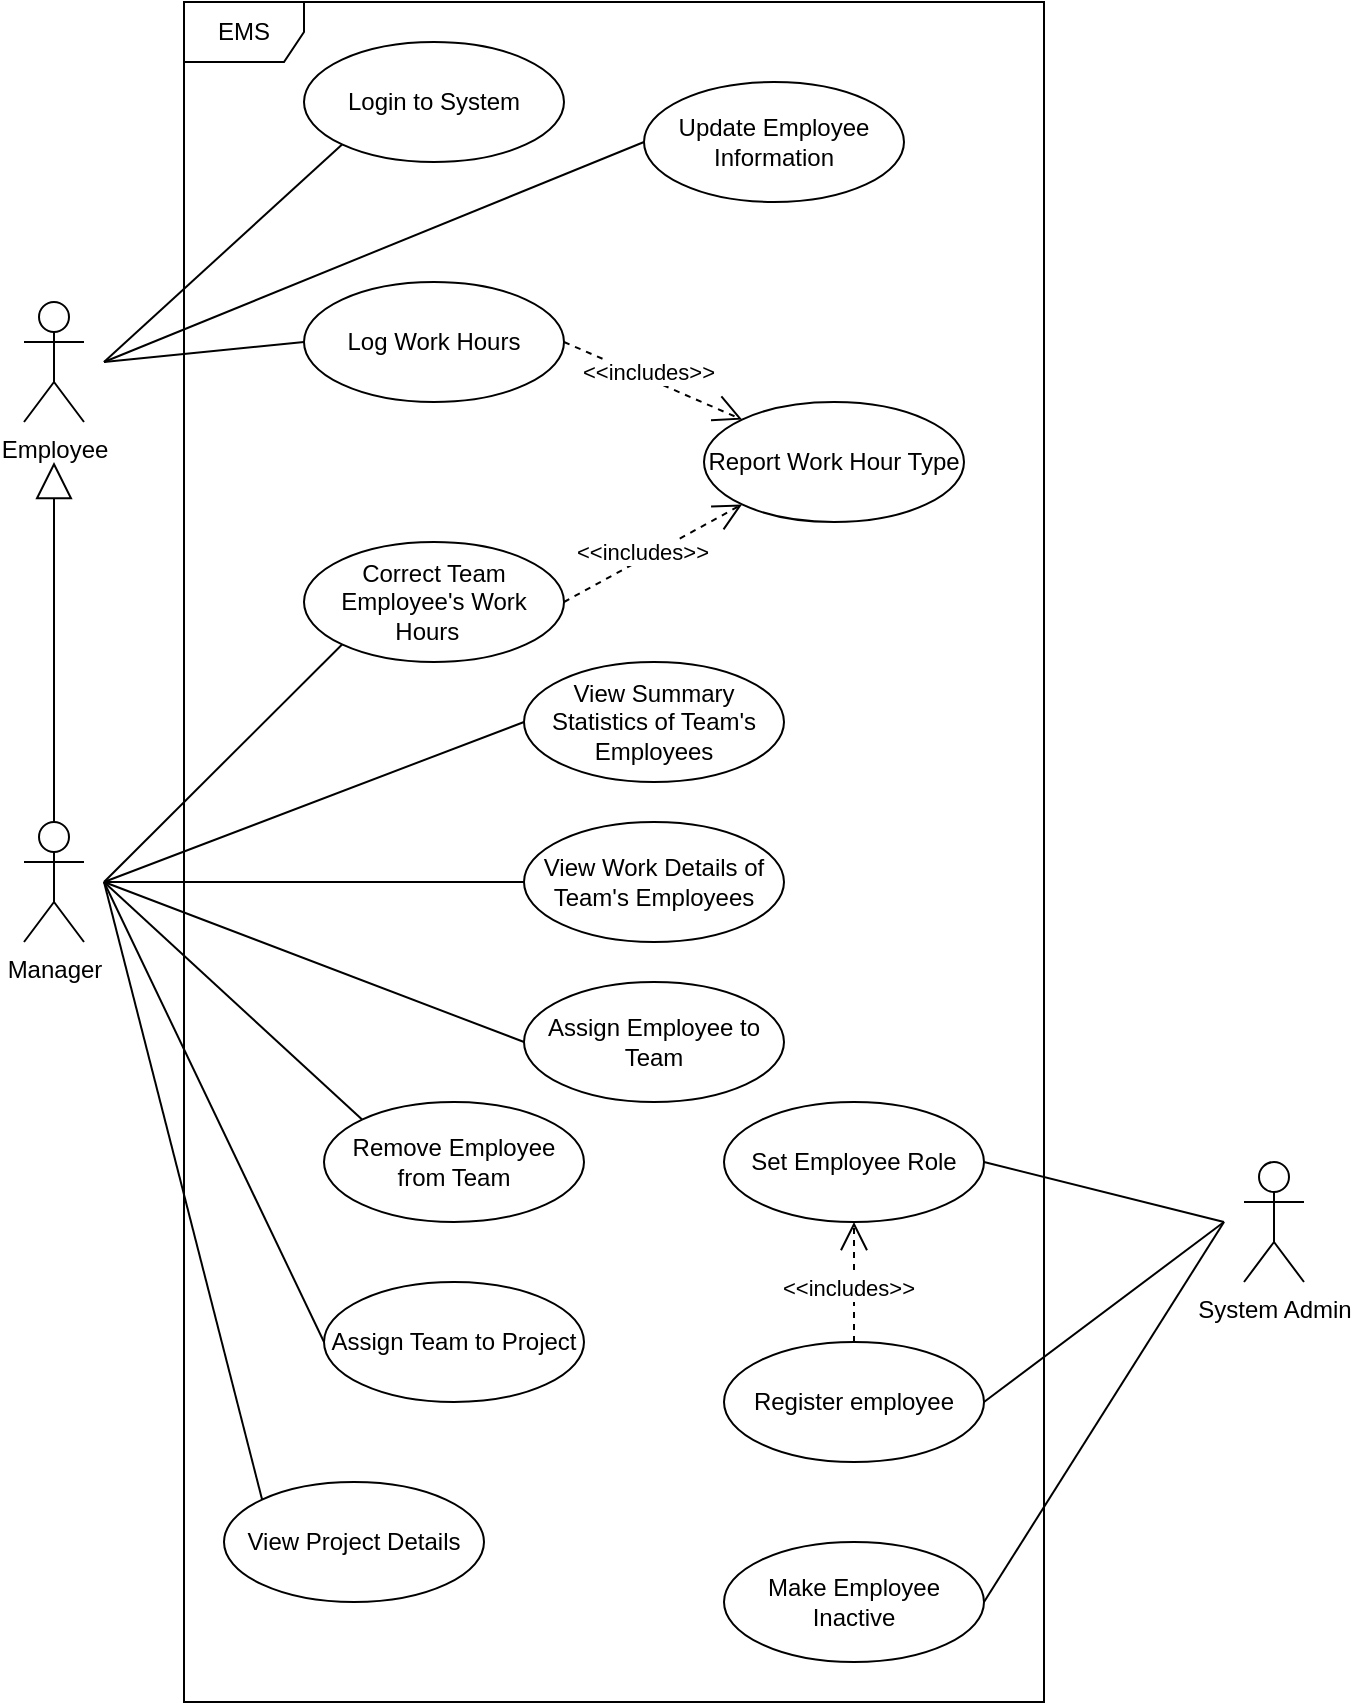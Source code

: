 <mxfile version="20.5.1" type="device"><diagram id="zbnNdGW0LnisHM2MWogb" name="Page-1"><mxGraphModel dx="1422" dy="794" grid="1" gridSize="10" guides="1" tooltips="1" connect="1" arrows="1" fold="1" page="1" pageScale="1" pageWidth="850" pageHeight="1100" math="0" shadow="0"><root><mxCell id="0"/><mxCell id="1" parent="0"/><mxCell id="LAaBeZp6N3uQLCw5bnu8-38" value="EMS" style="shape=umlFrame;whiteSpace=wrap;html=1;" parent="1" vertex="1"><mxGeometry x="290" y="20" width="430" height="850" as="geometry"/></mxCell><mxCell id="LAaBeZp6N3uQLCw5bnu8-1" value="Employee" style="shape=umlActor;verticalLabelPosition=bottom;verticalAlign=top;html=1;outlineConnect=0;" parent="1" vertex="1"><mxGeometry x="210" y="170" width="30" height="60" as="geometry"/></mxCell><mxCell id="LAaBeZp6N3uQLCw5bnu8-2" value="Manager" style="shape=umlActor;verticalLabelPosition=bottom;verticalAlign=top;html=1;outlineConnect=0;" parent="1" vertex="1"><mxGeometry x="210" y="430" width="30" height="60" as="geometry"/></mxCell><mxCell id="LAaBeZp6N3uQLCw5bnu8-3" value="System Admin" style="shape=umlActor;verticalLabelPosition=bottom;verticalAlign=top;html=1;outlineConnect=0;" parent="1" vertex="1"><mxGeometry x="820" y="600" width="30" height="60" as="geometry"/></mxCell><mxCell id="LAaBeZp6N3uQLCw5bnu8-5" value="Register employee" style="ellipse;whiteSpace=wrap;html=1;" parent="1" vertex="1"><mxGeometry x="560" y="690" width="130" height="60" as="geometry"/></mxCell><mxCell id="LAaBeZp6N3uQLCw5bnu8-6" value="" style="endArrow=block;endSize=16;endFill=0;html=1;rounded=0;exitX=0.5;exitY=0;exitDx=0;exitDy=0;exitPerimeter=0;" parent="1" source="LAaBeZp6N3uQLCw5bnu8-2" edge="1"><mxGeometry width="160" relative="1" as="geometry"><mxPoint x="310" y="410" as="sourcePoint"/><mxPoint x="225" y="250" as="targetPoint"/></mxGeometry></mxCell><mxCell id="LAaBeZp6N3uQLCw5bnu8-9" value="" style="endArrow=none;html=1;rounded=0;exitX=1;exitY=0.5;exitDx=0;exitDy=0;" parent="1" source="LAaBeZp6N3uQLCw5bnu8-5" edge="1"><mxGeometry width="50" height="50" relative="1" as="geometry"><mxPoint x="730" y="700" as="sourcePoint"/><mxPoint x="810" y="630" as="targetPoint"/></mxGeometry></mxCell><mxCell id="LAaBeZp6N3uQLCw5bnu8-10" value="Set Employee Role" style="ellipse;whiteSpace=wrap;html=1;" parent="1" vertex="1"><mxGeometry x="560" y="570" width="130" height="60" as="geometry"/></mxCell><mxCell id="LAaBeZp6N3uQLCw5bnu8-11" value="" style="endArrow=none;html=1;rounded=0;exitX=1;exitY=0.5;exitDx=0;exitDy=0;" parent="1" source="LAaBeZp6N3uQLCw5bnu8-10" edge="1"><mxGeometry width="50" height="50" relative="1" as="geometry"><mxPoint x="730" y="630" as="sourcePoint"/><mxPoint x="810" y="630" as="targetPoint"/></mxGeometry></mxCell><mxCell id="LAaBeZp6N3uQLCw5bnu8-12" value="Assign Employee to Team" style="ellipse;whiteSpace=wrap;html=1;" parent="1" vertex="1"><mxGeometry x="460" y="510" width="130" height="60" as="geometry"/></mxCell><mxCell id="LAaBeZp6N3uQLCw5bnu8-13" value="" style="endArrow=none;html=1;rounded=0;exitX=0;exitY=0.5;exitDx=0;exitDy=0;" parent="1" source="LAaBeZp6N3uQLCw5bnu8-12" edge="1"><mxGeometry width="50" height="50" relative="1" as="geometry"><mxPoint x="430" y="540" as="sourcePoint"/><mxPoint x="250" y="460" as="targetPoint"/></mxGeometry></mxCell><mxCell id="LAaBeZp6N3uQLCw5bnu8-14" value="Remove Employee from Team" style="ellipse;whiteSpace=wrap;html=1;" parent="1" vertex="1"><mxGeometry x="360" y="570" width="130" height="60" as="geometry"/></mxCell><mxCell id="LAaBeZp6N3uQLCw5bnu8-15" value="" style="endArrow=none;html=1;rounded=0;exitX=0;exitY=0;exitDx=0;exitDy=0;" parent="1" source="LAaBeZp6N3uQLCw5bnu8-14" edge="1"><mxGeometry width="50" height="50" relative="1" as="geometry"><mxPoint x="320" y="630" as="sourcePoint"/><mxPoint x="250" y="460" as="targetPoint"/></mxGeometry></mxCell><mxCell id="LAaBeZp6N3uQLCw5bnu8-16" value="Make Employee Inactive" style="ellipse;whiteSpace=wrap;html=1;" parent="1" vertex="1"><mxGeometry x="560" y="790" width="130" height="60" as="geometry"/></mxCell><mxCell id="LAaBeZp6N3uQLCw5bnu8-17" value="" style="endArrow=none;html=1;rounded=0;exitX=1;exitY=0.5;exitDx=0;exitDy=0;" parent="1" source="LAaBeZp6N3uQLCw5bnu8-16" edge="1"><mxGeometry width="50" height="50" relative="1" as="geometry"><mxPoint x="730" y="780" as="sourcePoint"/><mxPoint x="810" y="630" as="targetPoint"/></mxGeometry></mxCell><mxCell id="LAaBeZp6N3uQLCw5bnu8-18" value="Update Employee Information" style="ellipse;whiteSpace=wrap;html=1;" parent="1" vertex="1"><mxGeometry x="520" y="60" width="130" height="60" as="geometry"/></mxCell><mxCell id="LAaBeZp6N3uQLCw5bnu8-19" value="" style="endArrow=none;html=1;rounded=0;exitX=0;exitY=0.5;exitDx=0;exitDy=0;" parent="1" source="LAaBeZp6N3uQLCw5bnu8-18" edge="1"><mxGeometry width="50" height="50" relative="1" as="geometry"><mxPoint x="490" y="90" as="sourcePoint"/><mxPoint x="250" y="200" as="targetPoint"/></mxGeometry></mxCell><mxCell id="LAaBeZp6N3uQLCw5bnu8-20" value="Log Work Hours" style="ellipse;whiteSpace=wrap;html=1;" parent="1" vertex="1"><mxGeometry x="350" y="160" width="130" height="60" as="geometry"/></mxCell><mxCell id="LAaBeZp6N3uQLCw5bnu8-21" value="" style="endArrow=none;html=1;rounded=0;exitX=0;exitY=0.5;exitDx=0;exitDy=0;" parent="1" source="LAaBeZp6N3uQLCw5bnu8-20" edge="1"><mxGeometry width="50" height="50" relative="1" as="geometry"><mxPoint x="320" y="190" as="sourcePoint"/><mxPoint x="250" y="200" as="targetPoint"/></mxGeometry></mxCell><mxCell id="LAaBeZp6N3uQLCw5bnu8-22" value="View Work Details of Team's Employees" style="ellipse;whiteSpace=wrap;html=1;" parent="1" vertex="1"><mxGeometry x="460" y="430" width="130" height="60" as="geometry"/></mxCell><mxCell id="LAaBeZp6N3uQLCw5bnu8-23" value="" style="endArrow=none;html=1;rounded=0;exitX=0;exitY=0.5;exitDx=0;exitDy=0;" parent="1" source="LAaBeZp6N3uQLCw5bnu8-22" edge="1"><mxGeometry width="50" height="50" relative="1" as="geometry"><mxPoint x="430" y="460" as="sourcePoint"/><mxPoint x="250" y="460" as="targetPoint"/></mxGeometry></mxCell><mxCell id="LAaBeZp6N3uQLCw5bnu8-24" value="View Summary Statistics of Team's Employees" style="ellipse;whiteSpace=wrap;html=1;" parent="1" vertex="1"><mxGeometry x="460" y="350" width="130" height="60" as="geometry"/></mxCell><mxCell id="LAaBeZp6N3uQLCw5bnu8-25" value="" style="endArrow=none;html=1;rounded=0;exitX=0;exitY=0.5;exitDx=0;exitDy=0;" parent="1" source="LAaBeZp6N3uQLCw5bnu8-24" edge="1"><mxGeometry width="50" height="50" relative="1" as="geometry"><mxPoint x="430" y="380" as="sourcePoint"/><mxPoint x="250" y="460" as="targetPoint"/></mxGeometry></mxCell><mxCell id="LAaBeZp6N3uQLCw5bnu8-26" value="Report Work Hour Type" style="ellipse;whiteSpace=wrap;html=1;" parent="1" vertex="1"><mxGeometry x="550" y="220" width="130" height="60" as="geometry"/></mxCell><mxCell id="LAaBeZp6N3uQLCw5bnu8-27" value="&amp;lt;&amp;lt;includes&amp;gt;&amp;gt;" style="endArrow=open;endSize=12;dashed=1;html=1;rounded=0;exitX=1;exitY=0.5;exitDx=0;exitDy=0;entryX=0;entryY=0;entryDx=0;entryDy=0;" parent="1" source="LAaBeZp6N3uQLCw5bnu8-20" target="LAaBeZp6N3uQLCw5bnu8-26" edge="1"><mxGeometry x="-0.082" y="3" width="160" relative="1" as="geometry"><mxPoint x="340" y="390" as="sourcePoint"/><mxPoint x="540" y="250" as="targetPoint"/><mxPoint as="offset"/></mxGeometry></mxCell><mxCell id="LAaBeZp6N3uQLCw5bnu8-28" value="Correct Team Employee's Work Hours&amp;nbsp;&amp;nbsp;" style="ellipse;whiteSpace=wrap;html=1;" parent="1" vertex="1"><mxGeometry x="350" y="290" width="130" height="60" as="geometry"/></mxCell><mxCell id="LAaBeZp6N3uQLCw5bnu8-29" value="&amp;lt;&amp;lt;includes&amp;gt;&amp;gt;" style="endArrow=open;endSize=12;dashed=1;html=1;rounded=0;exitX=1;exitY=0.5;exitDx=0;exitDy=0;entryX=0;entryY=1;entryDx=0;entryDy=0;" parent="1" source="LAaBeZp6N3uQLCw5bnu8-28" target="LAaBeZp6N3uQLCw5bnu8-26" edge="1"><mxGeometry x="-0.082" y="3" width="160" relative="1" as="geometry"><mxPoint x="500" y="200" as="sourcePoint"/><mxPoint x="655" y="240" as="targetPoint"/><mxPoint as="offset"/></mxGeometry></mxCell><mxCell id="LAaBeZp6N3uQLCw5bnu8-30" value="" style="endArrow=none;html=1;rounded=0;exitX=0;exitY=1;exitDx=0;exitDy=0;" parent="1" source="LAaBeZp6N3uQLCw5bnu8-28" edge="1"><mxGeometry width="50" height="50" relative="1" as="geometry"><mxPoint x="385" y="350" as="sourcePoint"/><mxPoint x="250" y="460" as="targetPoint"/></mxGeometry></mxCell><mxCell id="LAaBeZp6N3uQLCw5bnu8-31" value="Assign Team to Project" style="ellipse;whiteSpace=wrap;html=1;" parent="1" vertex="1"><mxGeometry x="360" y="660" width="130" height="60" as="geometry"/></mxCell><mxCell id="LAaBeZp6N3uQLCw5bnu8-32" value="View Project Details" style="ellipse;whiteSpace=wrap;html=1;" parent="1" vertex="1"><mxGeometry x="310" y="760" width="130" height="60" as="geometry"/></mxCell><mxCell id="LAaBeZp6N3uQLCw5bnu8-33" value="" style="endArrow=none;html=1;rounded=0;exitX=0;exitY=0.5;exitDx=0;exitDy=0;" parent="1" source="LAaBeZp6N3uQLCw5bnu8-31" edge="1"><mxGeometry width="50" height="50" relative="1" as="geometry"><mxPoint x="320" y="700" as="sourcePoint"/><mxPoint x="250" y="460" as="targetPoint"/></mxGeometry></mxCell><mxCell id="LAaBeZp6N3uQLCw5bnu8-34" value="" style="endArrow=none;html=1;rounded=0;exitX=0;exitY=0;exitDx=0;exitDy=0;" parent="1" source="LAaBeZp6N3uQLCw5bnu8-32" edge="1"><mxGeometry width="50" height="50" relative="1" as="geometry"><mxPoint x="320" y="780" as="sourcePoint"/><mxPoint x="250" y="460" as="targetPoint"/></mxGeometry></mxCell><mxCell id="LAaBeZp6N3uQLCw5bnu8-36" value="Login to System" style="ellipse;whiteSpace=wrap;html=1;" parent="1" vertex="1"><mxGeometry x="350" y="40" width="130" height="60" as="geometry"/></mxCell><mxCell id="LAaBeZp6N3uQLCw5bnu8-37" value="" style="endArrow=none;html=1;rounded=0;exitX=0;exitY=1;exitDx=0;exitDy=0;" parent="1" source="LAaBeZp6N3uQLCw5bnu8-36" edge="1"><mxGeometry width="50" height="50" relative="1" as="geometry"><mxPoint x="339.038" y="91.213" as="sourcePoint"/><mxPoint x="250" y="200" as="targetPoint"/></mxGeometry></mxCell><mxCell id="bdBSiIb4JxXAB6Komm_S-1" value="&amp;lt;&amp;lt;includes&amp;gt;&amp;gt;" style="endArrow=open;endSize=12;dashed=1;html=1;rounded=0;exitX=0.5;exitY=0;exitDx=0;exitDy=0;entryX=0.5;entryY=1;entryDx=0;entryDy=0;" edge="1" parent="1" source="LAaBeZp6N3uQLCw5bnu8-5" target="LAaBeZp6N3uQLCw5bnu8-10"><mxGeometry x="-0.082" y="3" width="160" relative="1" as="geometry"><mxPoint x="490" y="330" as="sourcePoint"/><mxPoint x="579.038" y="281.213" as="targetPoint"/><mxPoint as="offset"/></mxGeometry></mxCell></root></mxGraphModel></diagram></mxfile>